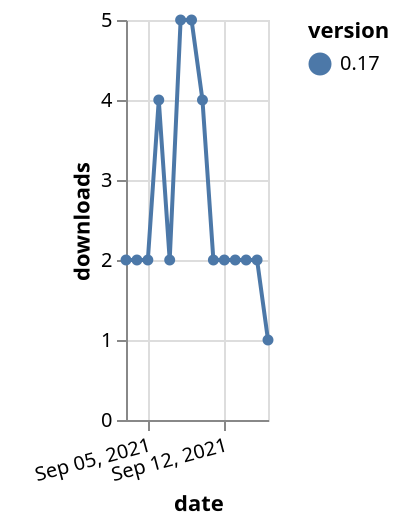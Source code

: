 {"$schema": "https://vega.github.io/schema/vega-lite/v5.json", "description": "A simple bar chart with embedded data.", "data": {"values": [{"date": "2021-09-03", "total": 2983, "delta": 2, "version": "0.17"}, {"date": "2021-09-04", "total": 2985, "delta": 2, "version": "0.17"}, {"date": "2021-09-05", "total": 2987, "delta": 2, "version": "0.17"}, {"date": "2021-09-06", "total": 2991, "delta": 4, "version": "0.17"}, {"date": "2021-09-07", "total": 2993, "delta": 2, "version": "0.17"}, {"date": "2021-09-08", "total": 2998, "delta": 5, "version": "0.17"}, {"date": "2021-09-09", "total": 3003, "delta": 5, "version": "0.17"}, {"date": "2021-09-10", "total": 3007, "delta": 4, "version": "0.17"}, {"date": "2021-09-11", "total": 3009, "delta": 2, "version": "0.17"}, {"date": "2021-09-12", "total": 3011, "delta": 2, "version": "0.17"}, {"date": "2021-09-13", "total": 3013, "delta": 2, "version": "0.17"}, {"date": "2021-09-14", "total": 3015, "delta": 2, "version": "0.17"}, {"date": "2021-09-15", "total": 3017, "delta": 2, "version": "0.17"}, {"date": "2021-09-16", "total": 3018, "delta": 1, "version": "0.17"}]}, "width": "container", "mark": {"type": "line", "point": {"filled": true}}, "encoding": {"x": {"field": "date", "type": "temporal", "timeUnit": "yearmonthdate", "title": "date", "axis": {"labelAngle": -15}}, "y": {"field": "delta", "type": "quantitative", "title": "downloads"}, "color": {"field": "version", "type": "nominal"}, "tooltip": {"field": "delta"}}}
